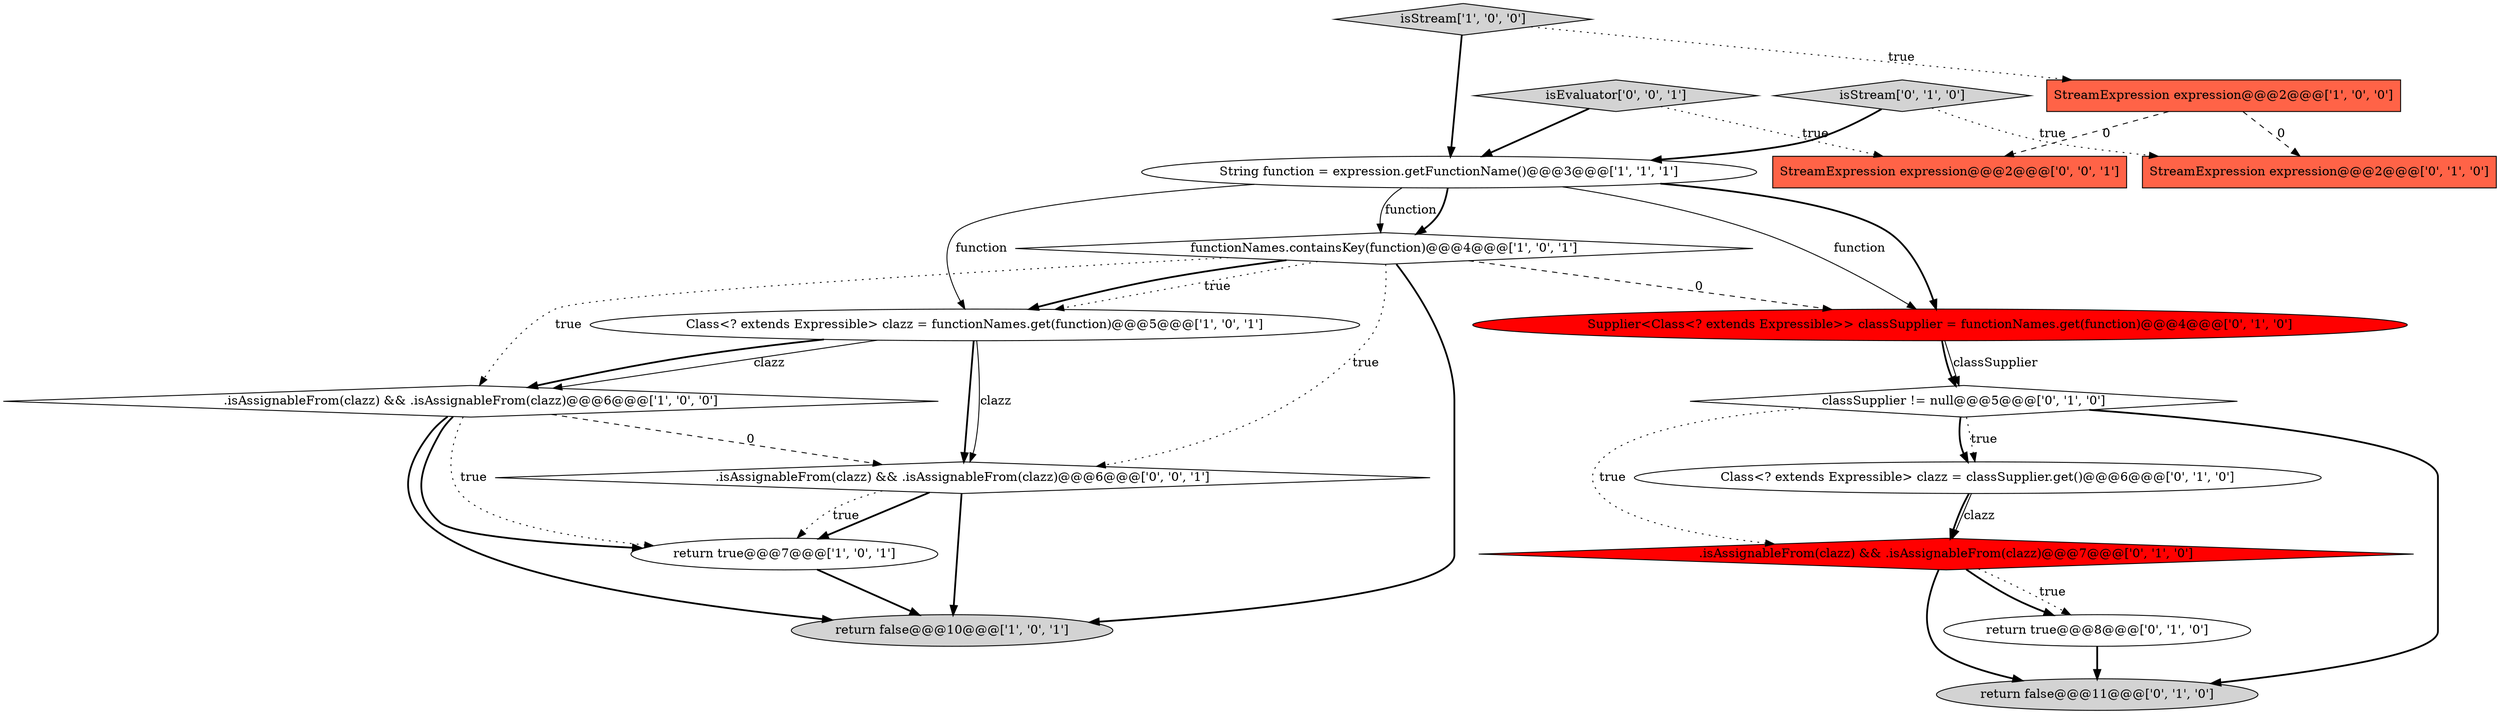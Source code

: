 digraph {
4 [style = filled, label = "String function = expression.getFunctionName()@@@3@@@['1', '1', '1']", fillcolor = white, shape = ellipse image = "AAA0AAABBB1BBB"];
0 [style = filled, label = "return true@@@7@@@['1', '0', '1']", fillcolor = white, shape = ellipse image = "AAA0AAABBB1BBB"];
1 [style = filled, label = "functionNames.containsKey(function)@@@4@@@['1', '0', '1']", fillcolor = white, shape = diamond image = "AAA0AAABBB1BBB"];
3 [style = filled, label = "return false@@@10@@@['1', '0', '1']", fillcolor = lightgray, shape = ellipse image = "AAA0AAABBB1BBB"];
8 [style = filled, label = ".isAssignableFrom(clazz) && .isAssignableFrom(clazz)@@@7@@@['0', '1', '0']", fillcolor = red, shape = diamond image = "AAA1AAABBB2BBB"];
14 [style = filled, label = "Class<? extends Expressible> clazz = classSupplier.get()@@@6@@@['0', '1', '0']", fillcolor = white, shape = ellipse image = "AAA0AAABBB2BBB"];
16 [style = filled, label = ".isAssignableFrom(clazz) && .isAssignableFrom(clazz)@@@6@@@['0', '0', '1']", fillcolor = white, shape = diamond image = "AAA0AAABBB3BBB"];
5 [style = filled, label = "isStream['1', '0', '0']", fillcolor = lightgray, shape = diamond image = "AAA0AAABBB1BBB"];
13 [style = filled, label = "Supplier<Class<? extends Expressible>> classSupplier = functionNames.get(function)@@@4@@@['0', '1', '0']", fillcolor = red, shape = ellipse image = "AAA1AAABBB2BBB"];
6 [style = filled, label = "Class<? extends Expressible> clazz = functionNames.get(function)@@@5@@@['1', '0', '1']", fillcolor = white, shape = ellipse image = "AAA0AAABBB1BBB"];
15 [style = filled, label = "return true@@@8@@@['0', '1', '0']", fillcolor = white, shape = ellipse image = "AAA0AAABBB2BBB"];
17 [style = filled, label = "isEvaluator['0', '0', '1']", fillcolor = lightgray, shape = diamond image = "AAA0AAABBB3BBB"];
9 [style = filled, label = "return false@@@11@@@['0', '1', '0']", fillcolor = lightgray, shape = ellipse image = "AAA0AAABBB2BBB"];
10 [style = filled, label = "isStream['0', '1', '0']", fillcolor = lightgray, shape = diamond image = "AAA0AAABBB2BBB"];
18 [style = filled, label = "StreamExpression expression@@@2@@@['0', '0', '1']", fillcolor = tomato, shape = box image = "AAA0AAABBB3BBB"];
2 [style = filled, label = "StreamExpression expression@@@2@@@['1', '0', '0']", fillcolor = tomato, shape = box image = "AAA1AAABBB1BBB"];
7 [style = filled, label = ".isAssignableFrom(clazz) && .isAssignableFrom(clazz)@@@6@@@['1', '0', '0']", fillcolor = white, shape = diamond image = "AAA0AAABBB1BBB"];
11 [style = filled, label = "classSupplier != null@@@5@@@['0', '1', '0']", fillcolor = white, shape = diamond image = "AAA0AAABBB2BBB"];
12 [style = filled, label = "StreamExpression expression@@@2@@@['0', '1', '0']", fillcolor = tomato, shape = box image = "AAA1AAABBB2BBB"];
0->3 [style = bold, label=""];
16->3 [style = bold, label=""];
14->8 [style = solid, label="clazz"];
4->13 [style = solid, label="function"];
16->0 [style = bold, label=""];
10->12 [style = dotted, label="true"];
8->15 [style = bold, label=""];
17->18 [style = dotted, label="true"];
11->14 [style = bold, label=""];
7->16 [style = dashed, label="0"];
4->13 [style = bold, label=""];
11->14 [style = dotted, label="true"];
1->3 [style = bold, label=""];
8->15 [style = dotted, label="true"];
6->7 [style = solid, label="clazz"];
7->0 [style = bold, label=""];
4->6 [style = solid, label="function"];
7->0 [style = dotted, label="true"];
11->9 [style = bold, label=""];
4->1 [style = solid, label="function"];
13->11 [style = bold, label=""];
6->16 [style = solid, label="clazz"];
7->3 [style = bold, label=""];
1->7 [style = dotted, label="true"];
1->13 [style = dashed, label="0"];
2->12 [style = dashed, label="0"];
1->6 [style = bold, label=""];
16->0 [style = dotted, label="true"];
15->9 [style = bold, label=""];
6->16 [style = bold, label=""];
5->4 [style = bold, label=""];
8->9 [style = bold, label=""];
2->18 [style = dashed, label="0"];
10->4 [style = bold, label=""];
1->6 [style = dotted, label="true"];
11->8 [style = dotted, label="true"];
4->1 [style = bold, label=""];
14->8 [style = bold, label=""];
1->16 [style = dotted, label="true"];
6->7 [style = bold, label=""];
13->11 [style = solid, label="classSupplier"];
17->4 [style = bold, label=""];
5->2 [style = dotted, label="true"];
}
